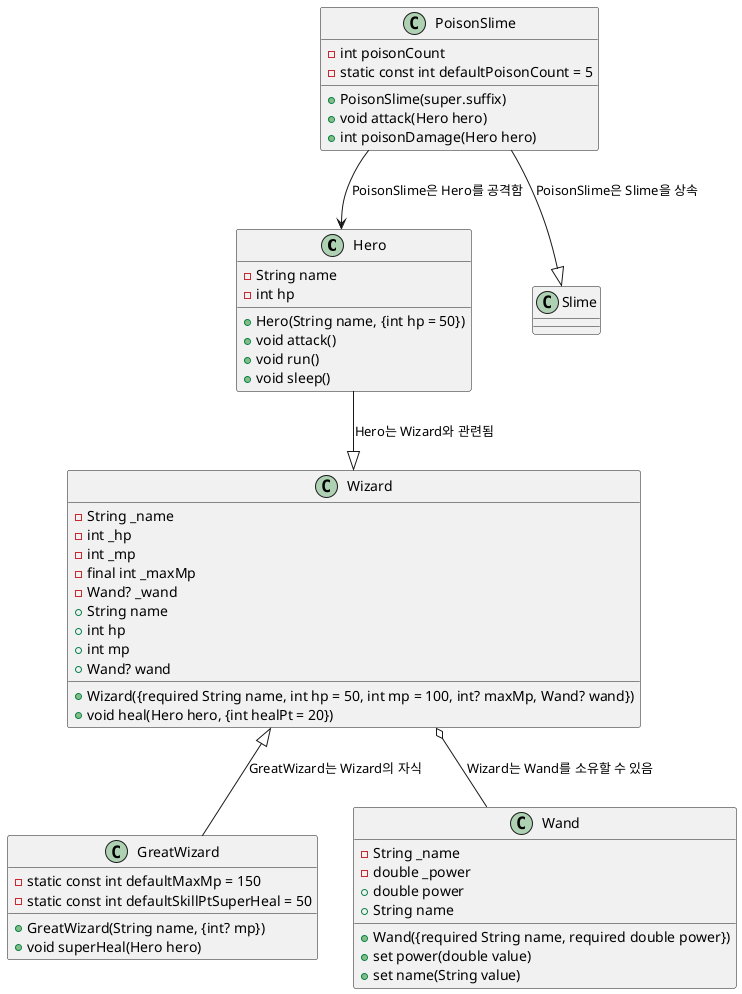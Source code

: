 @startuml
' Wizard 클래스는 Hero와 PoisonSlime과 관계를 맺고 있음
class Hero {
    - String name
    - int hp
    + Hero(String name, {int hp = 50})
    + void attack()
    + void run()
    + void sleep()
}

class Wizard {
    - String _name
    - int _hp
    - int _mp
    - final int _maxMp
    - Wand? _wand
    + Wizard({required String name, int hp = 50, int mp = 100, int? maxMp, Wand? wand})
    + void heal(Hero hero, {int healPt = 20})
    + String name
    + int hp
    + int mp
    + Wand? wand
}

class GreatWizard {
    - static const int defaultMaxMp = 150
    - static const int defaultSkillPtSuperHeal = 50
    + GreatWizard(String name, {int? mp})
    + void superHeal(Hero hero)
}

class PoisonSlime {
    - int poisonCount
    - static const int defaultPoisonCount = 5
    + PoisonSlime(super.suffix)
    + void attack(Hero hero)
    + int poisonDamage(Hero hero)
}

class Wand {
    - String _name
    - double _power
    + Wand({required String name, required double power})
    + double power
    + set power(double value)
    + String name
    + set name(String value)
}

' 관계 설정
Hero --|> Wizard : "Hero는 Wizard와 관련됨"
Wizard <|-- GreatWizard : "GreatWizard는 Wizard의 자식"
Wizard o-- Wand : "Wizard는 Wand를 소유할 수 있음"
PoisonSlime --|> Slime : "PoisonSlime은 Slime을 상속"
PoisonSlime --> Hero : "PoisonSlime은 Hero를 공격함"
@enduml
